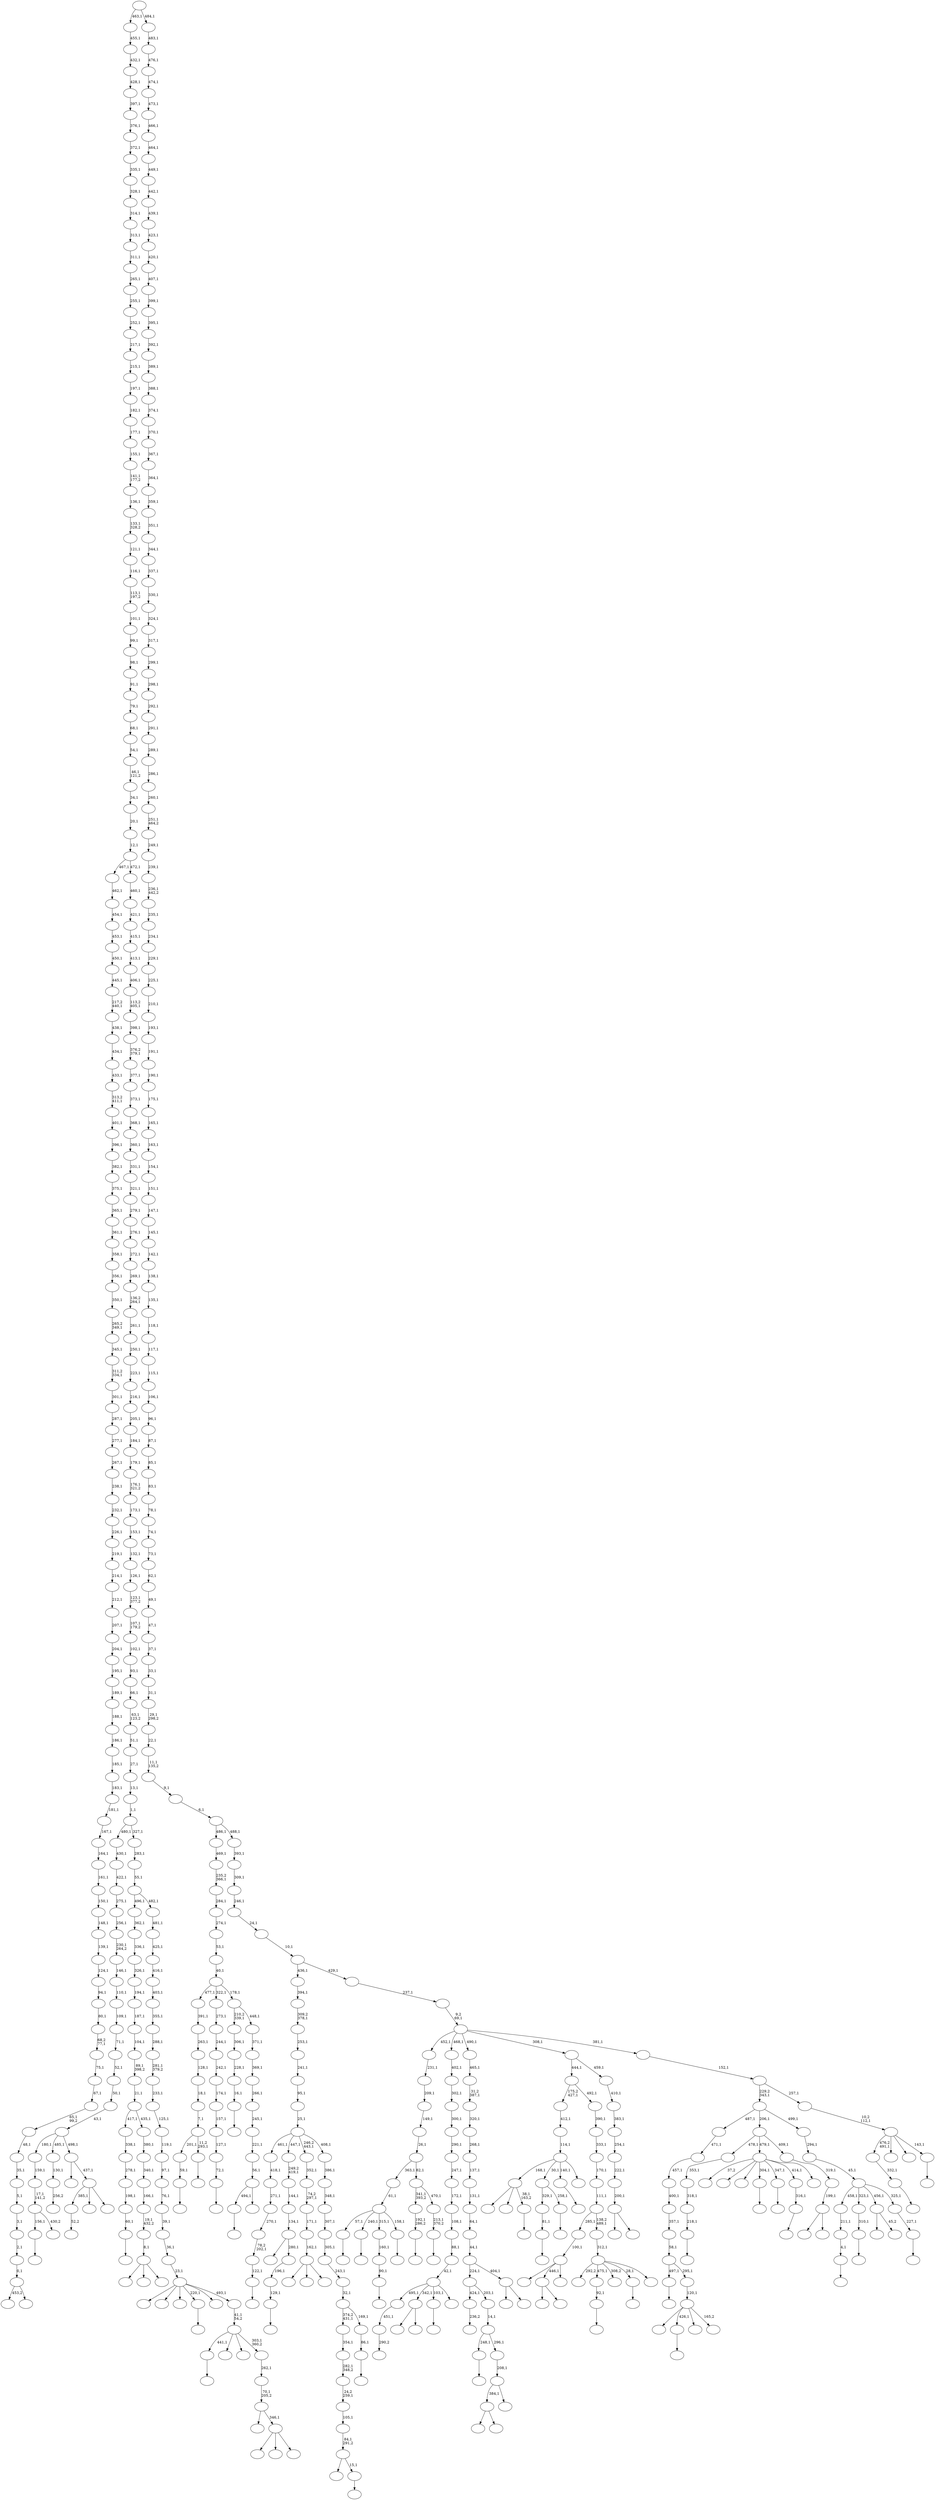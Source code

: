 digraph T {
	600 [label=""]
	599 [label=""]
	598 [label=""]
	597 [label=""]
	596 [label=""]
	595 [label=""]
	594 [label=""]
	593 [label=""]
	592 [label=""]
	591 [label=""]
	590 [label=""]
	589 [label=""]
	588 [label=""]
	587 [label=""]
	586 [label=""]
	585 [label=""]
	584 [label=""]
	583 [label=""]
	582 [label=""]
	581 [label=""]
	580 [label=""]
	579 [label=""]
	578 [label=""]
	577 [label=""]
	576 [label=""]
	575 [label=""]
	574 [label=""]
	573 [label=""]
	572 [label=""]
	571 [label=""]
	570 [label=""]
	569 [label=""]
	568 [label=""]
	567 [label=""]
	566 [label=""]
	565 [label=""]
	564 [label=""]
	563 [label=""]
	562 [label=""]
	561 [label=""]
	560 [label=""]
	559 [label=""]
	558 [label=""]
	557 [label=""]
	556 [label=""]
	555 [label=""]
	554 [label=""]
	553 [label=""]
	552 [label=""]
	551 [label=""]
	550 [label=""]
	549 [label=""]
	548 [label=""]
	547 [label=""]
	546 [label=""]
	545 [label=""]
	544 [label=""]
	543 [label=""]
	542 [label=""]
	541 [label=""]
	540 [label=""]
	539 [label=""]
	538 [label=""]
	537 [label=""]
	536 [label=""]
	535 [label=""]
	534 [label=""]
	533 [label=""]
	532 [label=""]
	531 [label=""]
	530 [label=""]
	529 [label=""]
	528 [label=""]
	527 [label=""]
	526 [label=""]
	525 [label=""]
	524 [label=""]
	523 [label=""]
	522 [label=""]
	521 [label=""]
	520 [label=""]
	519 [label=""]
	518 [label=""]
	517 [label=""]
	516 [label=""]
	515 [label=""]
	514 [label=""]
	513 [label=""]
	512 [label=""]
	511 [label=""]
	510 [label=""]
	509 [label=""]
	508 [label=""]
	507 [label=""]
	506 [label=""]
	505 [label=""]
	504 [label=""]
	503 [label=""]
	502 [label=""]
	501 [label=""]
	500 [label=""]
	499 [label=""]
	498 [label=""]
	497 [label=""]
	496 [label=""]
	495 [label=""]
	494 [label=""]
	493 [label=""]
	492 [label=""]
	491 [label=""]
	490 [label=""]
	489 [label=""]
	488 [label=""]
	487 [label=""]
	486 [label=""]
	485 [label=""]
	484 [label=""]
	483 [label=""]
	482 [label=""]
	481 [label=""]
	480 [label=""]
	479 [label=""]
	478 [label=""]
	477 [label=""]
	476 [label=""]
	475 [label=""]
	474 [label=""]
	473 [label=""]
	472 [label=""]
	471 [label=""]
	470 [label=""]
	469 [label=""]
	468 [label=""]
	467 [label=""]
	466 [label=""]
	465 [label=""]
	464 [label=""]
	463 [label=""]
	462 [label=""]
	461 [label=""]
	460 [label=""]
	459 [label=""]
	458 [label=""]
	457 [label=""]
	456 [label=""]
	455 [label=""]
	454 [label=""]
	453 [label=""]
	452 [label=""]
	451 [label=""]
	450 [label=""]
	449 [label=""]
	448 [label=""]
	447 [label=""]
	446 [label=""]
	445 [label=""]
	444 [label=""]
	443 [label=""]
	442 [label=""]
	441 [label=""]
	440 [label=""]
	439 [label=""]
	438 [label=""]
	437 [label=""]
	436 [label=""]
	435 [label=""]
	434 [label=""]
	433 [label=""]
	432 [label=""]
	431 [label=""]
	430 [label=""]
	429 [label=""]
	428 [label=""]
	427 [label=""]
	426 [label=""]
	425 [label=""]
	424 [label=""]
	423 [label=""]
	422 [label=""]
	421 [label=""]
	420 [label=""]
	419 [label=""]
	418 [label=""]
	417 [label=""]
	416 [label=""]
	415 [label=""]
	414 [label=""]
	413 [label=""]
	412 [label=""]
	411 [label=""]
	410 [label=""]
	409 [label=""]
	408 [label=""]
	407 [label=""]
	406 [label=""]
	405 [label=""]
	404 [label=""]
	403 [label=""]
	402 [label=""]
	401 [label=""]
	400 [label=""]
	399 [label=""]
	398 [label=""]
	397 [label=""]
	396 [label=""]
	395 [label=""]
	394 [label=""]
	393 [label=""]
	392 [label=""]
	391 [label=""]
	390 [label=""]
	389 [label=""]
	388 [label=""]
	387 [label=""]
	386 [label=""]
	385 [label=""]
	384 [label=""]
	383 [label=""]
	382 [label=""]
	381 [label=""]
	380 [label=""]
	379 [label=""]
	378 [label=""]
	377 [label=""]
	376 [label=""]
	375 [label=""]
	374 [label=""]
	373 [label=""]
	372 [label=""]
	371 [label=""]
	370 [label=""]
	369 [label=""]
	368 [label=""]
	367 [label=""]
	366 [label=""]
	365 [label=""]
	364 [label=""]
	363 [label=""]
	362 [label=""]
	361 [label=""]
	360 [label=""]
	359 [label=""]
	358 [label=""]
	357 [label=""]
	356 [label=""]
	355 [label=""]
	354 [label=""]
	353 [label=""]
	352 [label=""]
	351 [label=""]
	350 [label=""]
	349 [label=""]
	348 [label=""]
	347 [label=""]
	346 [label=""]
	345 [label=""]
	344 [label=""]
	343 [label=""]
	342 [label=""]
	341 [label=""]
	340 [label=""]
	339 [label=""]
	338 [label=""]
	337 [label=""]
	336 [label=""]
	335 [label=""]
	334 [label=""]
	333 [label=""]
	332 [label=""]
	331 [label=""]
	330 [label=""]
	329 [label=""]
	328 [label=""]
	327 [label=""]
	326 [label=""]
	325 [label=""]
	324 [label=""]
	323 [label=""]
	322 [label=""]
	321 [label=""]
	320 [label=""]
	319 [label=""]
	318 [label=""]
	317 [label=""]
	316 [label=""]
	315 [label=""]
	314 [label=""]
	313 [label=""]
	312 [label=""]
	311 [label=""]
	310 [label=""]
	309 [label=""]
	308 [label=""]
	307 [label=""]
	306 [label=""]
	305 [label=""]
	304 [label=""]
	303 [label=""]
	302 [label=""]
	301 [label=""]
	300 [label=""]
	299 [label=""]
	298 [label=""]
	297 [label=""]
	296 [label=""]
	295 [label=""]
	294 [label=""]
	293 [label=""]
	292 [label=""]
	291 [label=""]
	290 [label=""]
	289 [label=""]
	288 [label=""]
	287 [label=""]
	286 [label=""]
	285 [label=""]
	284 [label=""]
	283 [label=""]
	282 [label=""]
	281 [label=""]
	280 [label=""]
	279 [label=""]
	278 [label=""]
	277 [label=""]
	276 [label=""]
	275 [label=""]
	274 [label=""]
	273 [label=""]
	272 [label=""]
	271 [label=""]
	270 [label=""]
	269 [label=""]
	268 [label=""]
	267 [label=""]
	266 [label=""]
	265 [label=""]
	264 [label=""]
	263 [label=""]
	262 [label=""]
	261 [label=""]
	260 [label=""]
	259 [label=""]
	258 [label=""]
	257 [label=""]
	256 [label=""]
	255 [label=""]
	254 [label=""]
	253 [label=""]
	252 [label=""]
	251 [label=""]
	250 [label=""]
	249 [label=""]
	248 [label=""]
	247 [label=""]
	246 [label=""]
	245 [label=""]
	244 [label=""]
	243 [label=""]
	242 [label=""]
	241 [label=""]
	240 [label=""]
	239 [label=""]
	238 [label=""]
	237 [label=""]
	236 [label=""]
	235 [label=""]
	234 [label=""]
	233 [label=""]
	232 [label=""]
	231 [label=""]
	230 [label=""]
	229 [label=""]
	228 [label=""]
	227 [label=""]
	226 [label=""]
	225 [label=""]
	224 [label=""]
	223 [label=""]
	222 [label=""]
	221 [label=""]
	220 [label=""]
	219 [label=""]
	218 [label=""]
	217 [label=""]
	216 [label=""]
	215 [label=""]
	214 [label=""]
	213 [label=""]
	212 [label=""]
	211 [label=""]
	210 [label=""]
	209 [label=""]
	208 [label=""]
	207 [label=""]
	206 [label=""]
	205 [label=""]
	204 [label=""]
	203 [label=""]
	202 [label=""]
	201 [label=""]
	200 [label=""]
	199 [label=""]
	198 [label=""]
	197 [label=""]
	196 [label=""]
	195 [label=""]
	194 [label=""]
	193 [label=""]
	192 [label=""]
	191 [label=""]
	190 [label=""]
	189 [label=""]
	188 [label=""]
	187 [label=""]
	186 [label=""]
	185 [label=""]
	184 [label=""]
	183 [label=""]
	182 [label=""]
	181 [label=""]
	180 [label=""]
	179 [label=""]
	178 [label=""]
	177 [label=""]
	176 [label=""]
	175 [label=""]
	174 [label=""]
	173 [label=""]
	172 [label=""]
	171 [label=""]
	170 [label=""]
	169 [label=""]
	168 [label=""]
	167 [label=""]
	166 [label=""]
	165 [label=""]
	164 [label=""]
	163 [label=""]
	162 [label=""]
	161 [label=""]
	160 [label=""]
	159 [label=""]
	158 [label=""]
	157 [label=""]
	156 [label=""]
	155 [label=""]
	154 [label=""]
	153 [label=""]
	152 [label=""]
	151 [label=""]
	150 [label=""]
	149 [label=""]
	148 [label=""]
	147 [label=""]
	146 [label=""]
	145 [label=""]
	144 [label=""]
	143 [label=""]
	142 [label=""]
	141 [label=""]
	140 [label=""]
	139 [label=""]
	138 [label=""]
	137 [label=""]
	136 [label=""]
	135 [label=""]
	134 [label=""]
	133 [label=""]
	132 [label=""]
	131 [label=""]
	130 [label=""]
	129 [label=""]
	128 [label=""]
	127 [label=""]
	126 [label=""]
	125 [label=""]
	124 [label=""]
	123 [label=""]
	122 [label=""]
	121 [label=""]
	120 [label=""]
	119 [label=""]
	118 [label=""]
	117 [label=""]
	116 [label=""]
	115 [label=""]
	114 [label=""]
	113 [label=""]
	112 [label=""]
	111 [label=""]
	110 [label=""]
	109 [label=""]
	108 [label=""]
	107 [label=""]
	106 [label=""]
	105 [label=""]
	104 [label=""]
	103 [label=""]
	102 [label=""]
	101 [label=""]
	100 [label=""]
	99 [label=""]
	98 [label=""]
	97 [label=""]
	96 [label=""]
	95 [label=""]
	94 [label=""]
	93 [label=""]
	92 [label=""]
	91 [label=""]
	90 [label=""]
	89 [label=""]
	88 [label=""]
	87 [label=""]
	86 [label=""]
	85 [label=""]
	84 [label=""]
	83 [label=""]
	82 [label=""]
	81 [label=""]
	80 [label=""]
	79 [label=""]
	78 [label=""]
	77 [label=""]
	76 [label=""]
	75 [label=""]
	74 [label=""]
	73 [label=""]
	72 [label=""]
	71 [label=""]
	70 [label=""]
	69 [label=""]
	68 [label=""]
	67 [label=""]
	66 [label=""]
	65 [label=""]
	64 [label=""]
	63 [label=""]
	62 [label=""]
	61 [label=""]
	60 [label=""]
	59 [label=""]
	58 [label=""]
	57 [label=""]
	56 [label=""]
	55 [label=""]
	54 [label=""]
	53 [label=""]
	52 [label=""]
	51 [label=""]
	50 [label=""]
	49 [label=""]
	48 [label=""]
	47 [label=""]
	46 [label=""]
	45 [label=""]
	44 [label=""]
	43 [label=""]
	42 [label=""]
	41 [label=""]
	40 [label=""]
	39 [label=""]
	38 [label=""]
	37 [label=""]
	36 [label=""]
	35 [label=""]
	34 [label=""]
	33 [label=""]
	32 [label=""]
	31 [label=""]
	30 [label=""]
	29 [label=""]
	28 [label=""]
	27 [label=""]
	26 [label=""]
	25 [label=""]
	24 [label=""]
	23 [label=""]
	22 [label=""]
	21 [label=""]
	20 [label=""]
	19 [label=""]
	18 [label=""]
	17 [label=""]
	16 [label=""]
	15 [label=""]
	14 [label=""]
	13 [label=""]
	12 [label=""]
	11 [label=""]
	10 [label=""]
	9 [label=""]
	8 [label=""]
	7 [label=""]
	6 [label=""]
	5 [label=""]
	4 [label=""]
	3 [label=""]
	2 [label=""]
	1 [label=""]
	0 [label=""]
	599 -> 600 [label=""]
	596 -> 597 [label=""]
	594 -> 595 [label=""]
	592 -> 593 [label=""]
	591 -> 592 [label="60,1"]
	590 -> 591 [label="198,1"]
	589 -> 590 [label="278,1"]
	588 -> 589 [label="338,1"]
	584 -> 599 [label="156,1"]
	584 -> 585 [label="430,2"]
	583 -> 584 [label="17,1\n141,2"]
	582 -> 583 [label="159,1"]
	580 -> 581 [label="256,2"]
	579 -> 580 [label="130,1"]
	576 -> 577 [label=""]
	575 -> 576 [label="192,1\n286,2"]
	567 -> 568 [label=""]
	566 -> 567 [label="90,1"]
	565 -> 566 [label="160,1"]
	563 -> 564 [label=""]
	562 -> 563 [label="4,1"]
	561 -> 562 [label="211,1"]
	559 -> 560 [label=""]
	558 -> 559 [label="59,1"]
	556 -> 557 [label=""]
	555 -> 558 [label="201,1"]
	555 -> 556 [label="11,2\n293,1"]
	554 -> 555 [label="7,1"]
	553 -> 554 [label="18,1"]
	552 -> 553 [label="128,1"]
	551 -> 552 [label="263,1"]
	550 -> 551 [label="391,1"]
	548 -> 549 [label=""]
	547 -> 548 [label="81,1"]
	545 -> 546 [label=""]
	542 -> 543 [label="236,2"]
	539 -> 540 [label=""]
	538 -> 539 [label="218,1"]
	537 -> 538 [label="318,1"]
	536 -> 537 [label="353,1"]
	532 -> 533 [label=""]
	530 -> 586 [label="453,2"]
	530 -> 531 [label=""]
	529 -> 530 [label="0,1"]
	528 -> 529 [label="2,1"]
	527 -> 528 [label="3,1"]
	526 -> 527 [label="5,1"]
	525 -> 526 [label="35,1"]
	524 -> 525 [label="48,1"]
	523 -> 524 [label="65,1\n99,2"]
	522 -> 523 [label="67,1"]
	521 -> 522 [label="75,1"]
	520 -> 521 [label="68,2\n77,1"]
	519 -> 520 [label="80,1"]
	518 -> 519 [label="94,1"]
	517 -> 518 [label="124,1"]
	516 -> 517 [label="139,1"]
	515 -> 516 [label="148,1"]
	514 -> 515 [label="150,1"]
	513 -> 514 [label="161,1"]
	512 -> 513 [label="164,1"]
	511 -> 512 [label="167,1"]
	510 -> 511 [label="181,1"]
	509 -> 510 [label="183,1"]
	508 -> 509 [label="185,1"]
	507 -> 508 [label="186,1"]
	506 -> 507 [label="188,1"]
	505 -> 506 [label="189,1"]
	504 -> 505 [label="195,1"]
	503 -> 504 [label="204,1"]
	502 -> 503 [label="207,1"]
	501 -> 502 [label="212,1"]
	500 -> 501 [label="214,1"]
	499 -> 500 [label="219,1"]
	498 -> 499 [label="226,1"]
	497 -> 498 [label="232,1"]
	496 -> 497 [label="238,1"]
	495 -> 496 [label="267,1"]
	494 -> 495 [label="277,1"]
	493 -> 494 [label="287,1"]
	492 -> 493 [label="301,1"]
	491 -> 492 [label="311,2\n334,1"]
	490 -> 491 [label="345,1"]
	489 -> 490 [label="265,2\n349,1"]
	488 -> 489 [label="350,1"]
	487 -> 488 [label="356,1"]
	486 -> 487 [label="358,1"]
	485 -> 486 [label="361,1"]
	484 -> 485 [label="365,1"]
	483 -> 484 [label="375,1"]
	482 -> 483 [label="382,1"]
	481 -> 482 [label="396,1"]
	480 -> 481 [label="401,1"]
	479 -> 480 [label="313,2\n411,1"]
	478 -> 479 [label="433,1"]
	477 -> 478 [label="434,1"]
	476 -> 477 [label="438,1"]
	475 -> 476 [label="217,2\n440,1"]
	474 -> 475 [label="445,1"]
	473 -> 474 [label="450,1"]
	472 -> 473 [label="453,1"]
	471 -> 472 [label="454,1"]
	470 -> 471 [label="462,1"]
	468 -> 469 [label="290,2"]
	467 -> 468 [label="451,1"]
	464 -> 465 [label=""]
	463 -> 464 [label="92,1"]
	459 -> 534 [label=""]
	459 -> 460 [label=""]
	457 -> 458 [label="52,2"]
	453 -> 454 [label=""]
	452 -> 453 [label="16,1"]
	451 -> 452 [label="228,1"]
	450 -> 451 [label="306,1"]
	446 -> 598 [label=""]
	446 -> 447 [label=""]
	444 -> 445 [label=""]
	442 -> 443 [label=""]
	441 -> 442 [label="332,1"]
	439 -> 440 [label=""]
	438 -> 541 [label=""]
	438 -> 449 [label=""]
	438 -> 439 [label="38,1\n163,2"]
	436 -> 437 [label=""]
	435 -> 436 [label="72,1"]
	434 -> 435 [label="127,1"]
	433 -> 434 [label="157,1"]
	432 -> 433 [label="174,1"]
	431 -> 432 [label="242,1"]
	430 -> 431 [label="244,1"]
	429 -> 430 [label="273,1"]
	427 -> 428 [label=""]
	426 -> 427 [label="310,1"]
	423 -> 424 [label=""]
	422 -> 596 [label="57,1"]
	422 -> 594 [label="240,1"]
	422 -> 565 [label="315,1"]
	422 -> 423 [label="158,1"]
	421 -> 422 [label="61,1"]
	418 -> 419 [label=""]
	417 -> 547 [label="329,1"]
	417 -> 418 [label="258,1"]
	415 -> 416 [label=""]
	414 -> 415 [label="122,1"]
	413 -> 414 [label="78,2\n202,1"]
	412 -> 413 [label="270,1"]
	411 -> 412 [label="271,1"]
	410 -> 411 [label="418,1"]
	407 -> 532 [label="494,1"]
	407 -> 408 [label=""]
	406 -> 407 [label="56,1"]
	405 -> 406 [label="221,1"]
	404 -> 405 [label="245,1"]
	403 -> 404 [label="266,1"]
	402 -> 403 [label="369,1"]
	401 -> 402 [label="371,1"]
	400 -> 450 [label="210,2\n339,1"]
	400 -> 401 [label="448,1"]
	399 -> 550 [label="477,1"]
	399 -> 429 [label="322,1"]
	399 -> 400 [label="178,1"]
	398 -> 399 [label="40,1"]
	397 -> 398 [label="53,1"]
	396 -> 397 [label="274,1"]
	395 -> 396 [label="284,1"]
	394 -> 395 [label="235,2\n366,1"]
	393 -> 394 [label="469,1"]
	391 -> 392 [label=""]
	389 -> 390 [label=""]
	387 -> 388 [label=""]
	386 -> 572 [label=""]
	386 -> 387 [label="15,1"]
	385 -> 386 [label="84,1\n291,2"]
	384 -> 385 [label="105,1"]
	383 -> 384 [label="24,2\n259,1"]
	382 -> 383 [label="282,1\n348,2"]
	381 -> 382 [label="354,1"]
	379 -> 380 [label=""]
	376 -> 377 [label=""]
	374 -> 375 [label=""]
	373 -> 374 [label="316,1"]
	371 -> 372 [label=""]
	368 -> 369 [label=""]
	365 -> 366 [label=""]
	363 -> 364 [label=""]
	362 -> 363 [label="129,1"]
	361 -> 362 [label="196,1"]
	360 -> 570 [label=""]
	360 -> 361 [label="280,1"]
	359 -> 360 [label="134,1"]
	358 -> 359 [label="144,1"]
	357 -> 358 [label="249,2\n419,1"]
	353 -> 587 [label=""]
	353 -> 409 [label=""]
	353 -> 354 [label=""]
	352 -> 353 [label="8,1"]
	351 -> 352 [label="19,1\n432,2"]
	350 -> 351 [label="166,1"]
	349 -> 350 [label="340,1"]
	348 -> 349 [label="380,1"]
	347 -> 588 [label="417,1"]
	347 -> 348 [label="435,1"]
	346 -> 347 [label="21,1"]
	345 -> 346 [label="89,1\n398,2"]
	344 -> 345 [label="104,1"]
	343 -> 344 [label="187,1"]
	342 -> 343 [label="194,1"]
	341 -> 342 [label="326,1"]
	340 -> 341 [label="336,1"]
	339 -> 340 [label="362,1"]
	336 -> 438 [label="168,1"]
	336 -> 417 [label="30,1"]
	336 -> 389 [label="140,1"]
	336 -> 337 [label=""]
	335 -> 336 [label="114,1"]
	334 -> 335 [label="412,1"]
	332 -> 573 [label="37,2"]
	332 -> 448 [label=""]
	332 -> 425 [label=""]
	332 -> 391 [label="304,1"]
	332 -> 379 [label="347,1"]
	332 -> 373 [label="414,1"]
	332 -> 333 [label=""]
	330 -> 355 [label=""]
	330 -> 331 [label=""]
	328 -> 461 [label=""]
	328 -> 330 [label="446,1"]
	328 -> 329 [label=""]
	327 -> 328 [label="100,1"]
	325 -> 574 [label=""]
	325 -> 444 [label="426,1"]
	325 -> 338 [label=""]
	325 -> 326 [label="165,2"]
	324 -> 325 [label="120,1"]
	323 -> 371 [label="497,1"]
	323 -> 324 [label="295,1"]
	322 -> 323 [label="58,1"]
	321 -> 322 [label="357,1"]
	320 -> 321 [label="400,1"]
	319 -> 320 [label="457,1"]
	318 -> 319 [label="471,1"]
	314 -> 315 [label=""]
	313 -> 314 [label="213,1\n370,2"]
	312 -> 575 [label="341,1\n393,2"]
	312 -> 313 [label="470,1"]
	311 -> 421 [label="363,1"]
	311 -> 312 [label="82,1"]
	310 -> 311 [label="26,1"]
	309 -> 310 [label="149,1"]
	308 -> 309 [label="209,1"]
	307 -> 308 [label="231,1"]
	305 -> 462 [label=""]
	305 -> 306 [label=""]
	304 -> 305 [label="199,1"]
	303 -> 304 [label="319,1"]
	302 -> 536 [label="478,1"]
	302 -> 332 [label="479,1"]
	302 -> 303 [label="409,1"]
	299 -> 467 [label="495,1"]
	299 -> 446 [label="342,1"]
	299 -> 376 [label="103,1"]
	299 -> 300 [label=""]
	298 -> 299 [label="42,1"]
	297 -> 298 [label="88,1"]
	296 -> 297 [label="108,1"]
	295 -> 296 [label="172,1"]
	294 -> 295 [label="247,1"]
	293 -> 294 [label="290,1"]
	292 -> 293 [label="300,1"]
	291 -> 292 [label="302,1"]
	290 -> 291 [label="402,1"]
	288 -> 578 [label=""]
	288 -> 289 [label="45,2"]
	284 -> 285 [label=""]
	281 -> 420 [label=""]
	281 -> 317 [label=""]
	281 -> 282 [label=""]
	280 -> 281 [label="162,1"]
	279 -> 280 [label="171,1"]
	278 -> 279 [label="74,2\n297,1"]
	277 -> 278 [label="352,1"]
	274 -> 457 [label="385,1"]
	274 -> 301 [label=""]
	274 -> 275 [label=""]
	273 -> 378 [label=""]
	273 -> 274 [label="437,1"]
	272 -> 582 [label="180,1"]
	272 -> 579 [label="485,1"]
	272 -> 273 [label="498,1"]
	271 -> 272 [label="43,1"]
	270 -> 271 [label="50,1"]
	269 -> 270 [label="52,1"]
	268 -> 269 [label="71,1"]
	267 -> 268 [label="109,1"]
	266 -> 267 [label="110,1"]
	265 -> 266 [label="146,1"]
	264 -> 265 [label="230,1\n264,2"]
	263 -> 264 [label="256,1"]
	262 -> 263 [label="275,1"]
	261 -> 262 [label="422,1"]
	260 -> 261 [label="430,1"]
	258 -> 535 [label=""]
	258 -> 356 [label=""]
	258 -> 259 [label=""]
	257 -> 367 [label=""]
	257 -> 258 [label="346,1"]
	256 -> 257 [label="70,1\n205,2"]
	255 -> 256 [label="262,1"]
	254 -> 545 [label="441,1"]
	254 -> 455 [label=""]
	254 -> 286 [label=""]
	254 -> 255 [label="303,1\n360,2"]
	253 -> 254 [label="41,1\n54,2"]
	252 -> 544 [label=""]
	252 -> 466 [label=""]
	252 -> 370 [label=""]
	252 -> 365 [label="220,1"]
	252 -> 283 [label=""]
	252 -> 253 [label="493,1"]
	251 -> 252 [label="23,1"]
	250 -> 251 [label="36,1"]
	249 -> 250 [label="39,1"]
	248 -> 249 [label="76,1"]
	247 -> 248 [label="97,1"]
	246 -> 247 [label="119,1"]
	245 -> 246 [label="125,1"]
	244 -> 245 [label="233,1"]
	243 -> 244 [label="281,1\n379,2"]
	242 -> 243 [label="288,1"]
	241 -> 242 [label="355,1"]
	240 -> 241 [label="403,1"]
	239 -> 240 [label="416,1"]
	238 -> 239 [label="425,1"]
	237 -> 238 [label="481,1"]
	236 -> 339 [label="496,1"]
	236 -> 237 [label="482,1"]
	235 -> 236 [label="55,1"]
	234 -> 235 [label="283,1"]
	233 -> 260 [label="480,1"]
	233 -> 234 [label="327,1"]
	232 -> 233 [label="1,1"]
	231 -> 232 [label="13,1"]
	230 -> 231 [label="27,1"]
	229 -> 230 [label="51,1"]
	228 -> 229 [label="63,1\n123,2"]
	227 -> 228 [label="66,1"]
	226 -> 227 [label="93,1"]
	225 -> 226 [label="102,1"]
	224 -> 225 [label="107,1\n179,2"]
	223 -> 224 [label="123,1\n377,2"]
	222 -> 223 [label="126,1"]
	221 -> 222 [label="132,1"]
	220 -> 221 [label="153,1"]
	219 -> 220 [label="173,1"]
	218 -> 219 [label="176,1\n321,2"]
	217 -> 218 [label="179,1"]
	216 -> 217 [label="184,1"]
	215 -> 216 [label="205,1"]
	214 -> 215 [label="216,1"]
	213 -> 214 [label="223,1"]
	212 -> 213 [label="250,1"]
	211 -> 212 [label="261,1"]
	210 -> 211 [label="136,2\n264,1"]
	209 -> 210 [label="269,1"]
	208 -> 209 [label="272,1"]
	207 -> 208 [label="276,1"]
	206 -> 207 [label="279,1"]
	205 -> 206 [label="321,1"]
	204 -> 205 [label="331,1"]
	203 -> 204 [label="360,1"]
	202 -> 203 [label="368,1"]
	201 -> 202 [label="373,1"]
	200 -> 201 [label="377,1"]
	199 -> 200 [label="376,2\n379,1"]
	198 -> 199 [label="398,1"]
	197 -> 198 [label="113,2\n405,1"]
	196 -> 197 [label="406,1"]
	195 -> 196 [label="413,1"]
	194 -> 195 [label="415,1"]
	193 -> 194 [label="421,1"]
	192 -> 193 [label="460,1"]
	191 -> 470 [label="467,1"]
	191 -> 192 [label="472,1"]
	190 -> 191 [label="12,1"]
	189 -> 190 [label="20,1"]
	188 -> 189 [label="34,1"]
	187 -> 188 [label="46,1\n121,2"]
	186 -> 187 [label="54,1"]
	185 -> 186 [label="68,1"]
	184 -> 185 [label="79,1"]
	183 -> 184 [label="91,1"]
	182 -> 183 [label="98,1"]
	181 -> 182 [label="99,1"]
	180 -> 181 [label="101,1"]
	179 -> 180 [label="113,1\n197,2"]
	178 -> 179 [label="116,1"]
	177 -> 178 [label="121,1"]
	176 -> 177 [label="133,1\n328,2"]
	175 -> 176 [label="136,1"]
	174 -> 175 [label="141,1\n177,2"]
	173 -> 174 [label="155,1"]
	172 -> 173 [label="177,1"]
	171 -> 172 [label="182,1"]
	170 -> 171 [label="197,1"]
	169 -> 170 [label="215,1"]
	168 -> 169 [label="217,1"]
	167 -> 168 [label="252,1"]
	166 -> 167 [label="255,1"]
	165 -> 166 [label="265,1"]
	164 -> 165 [label="311,1"]
	163 -> 164 [label="313,1"]
	162 -> 163 [label="314,1"]
	161 -> 162 [label="328,1"]
	160 -> 161 [label="335,1"]
	159 -> 160 [label="372,1"]
	158 -> 159 [label="376,1"]
	157 -> 158 [label="397,1"]
	156 -> 157 [label="428,1"]
	155 -> 156 [label="432,1"]
	154 -> 155 [label="455,1"]
	152 -> 459 [label="384,1"]
	152 -> 153 [label=""]
	151 -> 152 [label="208,1"]
	150 -> 368 [label="248,1"]
	150 -> 151 [label="296,1"]
	149 -> 150 [label="14,1"]
	148 -> 542 [label="424,1"]
	148 -> 149 [label="203,1"]
	146 -> 569 [label="292,2"]
	146 -> 463 [label="475,1"]
	146 -> 456 [label="308,2"]
	146 -> 284 [label="28,1"]
	146 -> 147 [label=""]
	145 -> 146 [label="312,1"]
	144 -> 327 [label="285,1"]
	144 -> 145 [label="138,2\n489,1"]
	143 -> 144 [label="111,1"]
	142 -> 143 [label="170,1"]
	141 -> 142 [label="333,1"]
	140 -> 141 [label="390,1"]
	139 -> 334 [label="175,2\n427,1"]
	139 -> 140 [label="492,1"]
	137 -> 138 [label=""]
	136 -> 137 [label="86,1"]
	135 -> 381 [label="374,2\n431,1"]
	135 -> 136 [label="169,1"]
	134 -> 135 [label="32,1"]
	133 -> 134 [label="243,1"]
	132 -> 133 [label="305,1"]
	131 -> 132 [label="307,1"]
	130 -> 131 [label="348,1"]
	129 -> 130 [label="386,1"]
	128 -> 410 [label="461,1"]
	128 -> 357 [label="447,1"]
	128 -> 277 [label="246,2\n443,1"]
	128 -> 129 [label="408,1"]
	127 -> 128 [label="25,1"]
	126 -> 127 [label="95,1"]
	125 -> 126 [label="241,1"]
	124 -> 125 [label="253,1"]
	123 -> 124 [label="309,2\n378,1"]
	122 -> 123 [label="394,1"]
	120 -> 121 [label=""]
	119 -> 120 [label="227,1"]
	118 -> 561 [label="458,1"]
	118 -> 426 [label="323,1"]
	118 -> 288 [label="456,1"]
	118 -> 119 [label="325,1"]
	117 -> 118 [label="45,1"]
	116 -> 117 [label="294,1"]
	115 -> 318 [label="487,1"]
	115 -> 302 [label="206,1"]
	115 -> 116 [label="499,1"]
	113 -> 571 [label=""]
	113 -> 114 [label=""]
	112 -> 148 [label="224,1"]
	112 -> 113 [label="404,1"]
	111 -> 112 [label="44,1"]
	110 -> 111 [label="64,1"]
	109 -> 110 [label="131,1"]
	108 -> 109 [label="137,1"]
	107 -> 108 [label="268,1"]
	106 -> 107 [label="320,1"]
	105 -> 106 [label="31,2\n387,1"]
	104 -> 105 [label="465,1"]
	102 -> 276 [label=""]
	102 -> 103 [label=""]
	101 -> 102 [label="200,1"]
	100 -> 101 [label="222,1"]
	99 -> 100 [label="254,1"]
	98 -> 99 [label="383,1"]
	97 -> 98 [label="410,1"]
	96 -> 139 [label="444,1"]
	96 -> 97 [label="459,1"]
	94 -> 95 [label=""]
	93 -> 441 [label="476,2\n491,1"]
	93 -> 316 [label=""]
	93 -> 287 [label=""]
	93 -> 94 [label="143,1"]
	92 -> 93 [label="10,2\n112,1"]
	91 -> 115 [label="229,2\n343,1"]
	91 -> 92 [label="257,1"]
	90 -> 91 [label="152,1"]
	89 -> 307 [label="452,1"]
	89 -> 290 [label="468,1"]
	89 -> 104 [label="490,1"]
	89 -> 96 [label="308,1"]
	89 -> 90 [label="381,1"]
	88 -> 89 [label="9,2\n69,1"]
	87 -> 88 [label="237,1"]
	86 -> 122 [label="436,1"]
	86 -> 87 [label="429,1"]
	85 -> 86 [label="10,1"]
	84 -> 85 [label="24,1"]
	83 -> 84 [label="246,1"]
	82 -> 83 [label="309,1"]
	81 -> 82 [label="393,1"]
	80 -> 393 [label="486,1"]
	80 -> 81 [label="488,1"]
	79 -> 80 [label="6,1"]
	78 -> 79 [label="9,1"]
	77 -> 78 [label="11,1\n135,2"]
	76 -> 77 [label="22,1"]
	75 -> 76 [label="29,1\n298,2"]
	74 -> 75 [label="31,1"]
	73 -> 74 [label="33,1"]
	72 -> 73 [label="37,1"]
	71 -> 72 [label="47,1"]
	70 -> 71 [label="49,1"]
	69 -> 70 [label="62,1"]
	68 -> 69 [label="73,1"]
	67 -> 68 [label="74,1"]
	66 -> 67 [label="78,1"]
	65 -> 66 [label="83,1"]
	64 -> 65 [label="85,1"]
	63 -> 64 [label="87,1"]
	62 -> 63 [label="96,1"]
	61 -> 62 [label="106,1"]
	60 -> 61 [label="115,1"]
	59 -> 60 [label="117,1"]
	58 -> 59 [label="118,1"]
	57 -> 58 [label="135,1"]
	56 -> 57 [label="138,1"]
	55 -> 56 [label="142,1"]
	54 -> 55 [label="145,1"]
	53 -> 54 [label="147,1"]
	52 -> 53 [label="151,1"]
	51 -> 52 [label="154,1"]
	50 -> 51 [label="163,1"]
	49 -> 50 [label="165,1"]
	48 -> 49 [label="175,1"]
	47 -> 48 [label="190,1"]
	46 -> 47 [label="191,1"]
	45 -> 46 [label="193,1"]
	44 -> 45 [label="210,1"]
	43 -> 44 [label="225,1"]
	42 -> 43 [label="229,1"]
	41 -> 42 [label="234,1"]
	40 -> 41 [label="235,1"]
	39 -> 40 [label="236,1\n442,2"]
	38 -> 39 [label="239,1"]
	37 -> 38 [label="249,1"]
	36 -> 37 [label="251,1\n464,2"]
	35 -> 36 [label="260,1"]
	34 -> 35 [label="286,1"]
	33 -> 34 [label="289,1"]
	32 -> 33 [label="291,1"]
	31 -> 32 [label="292,1"]
	30 -> 31 [label="298,1"]
	29 -> 30 [label="299,1"]
	28 -> 29 [label="317,1"]
	27 -> 28 [label="324,1"]
	26 -> 27 [label="330,1"]
	25 -> 26 [label="337,1"]
	24 -> 25 [label="344,1"]
	23 -> 24 [label="351,1"]
	22 -> 23 [label="359,1"]
	21 -> 22 [label="364,1"]
	20 -> 21 [label="367,1"]
	19 -> 20 [label="370,1"]
	18 -> 19 [label="374,1"]
	17 -> 18 [label="388,1"]
	16 -> 17 [label="389,1"]
	15 -> 16 [label="392,1"]
	14 -> 15 [label="395,1"]
	13 -> 14 [label="399,1"]
	12 -> 13 [label="407,1"]
	11 -> 12 [label="420,1"]
	10 -> 11 [label="423,1"]
	9 -> 10 [label="439,1"]
	8 -> 9 [label="442,1"]
	7 -> 8 [label="449,1"]
	6 -> 7 [label="464,1"]
	5 -> 6 [label="466,1"]
	4 -> 5 [label="473,1"]
	3 -> 4 [label="474,1"]
	2 -> 3 [label="476,1"]
	1 -> 2 [label="483,1"]
	0 -> 154 [label="463,1"]
	0 -> 1 [label="484,1"]
}
